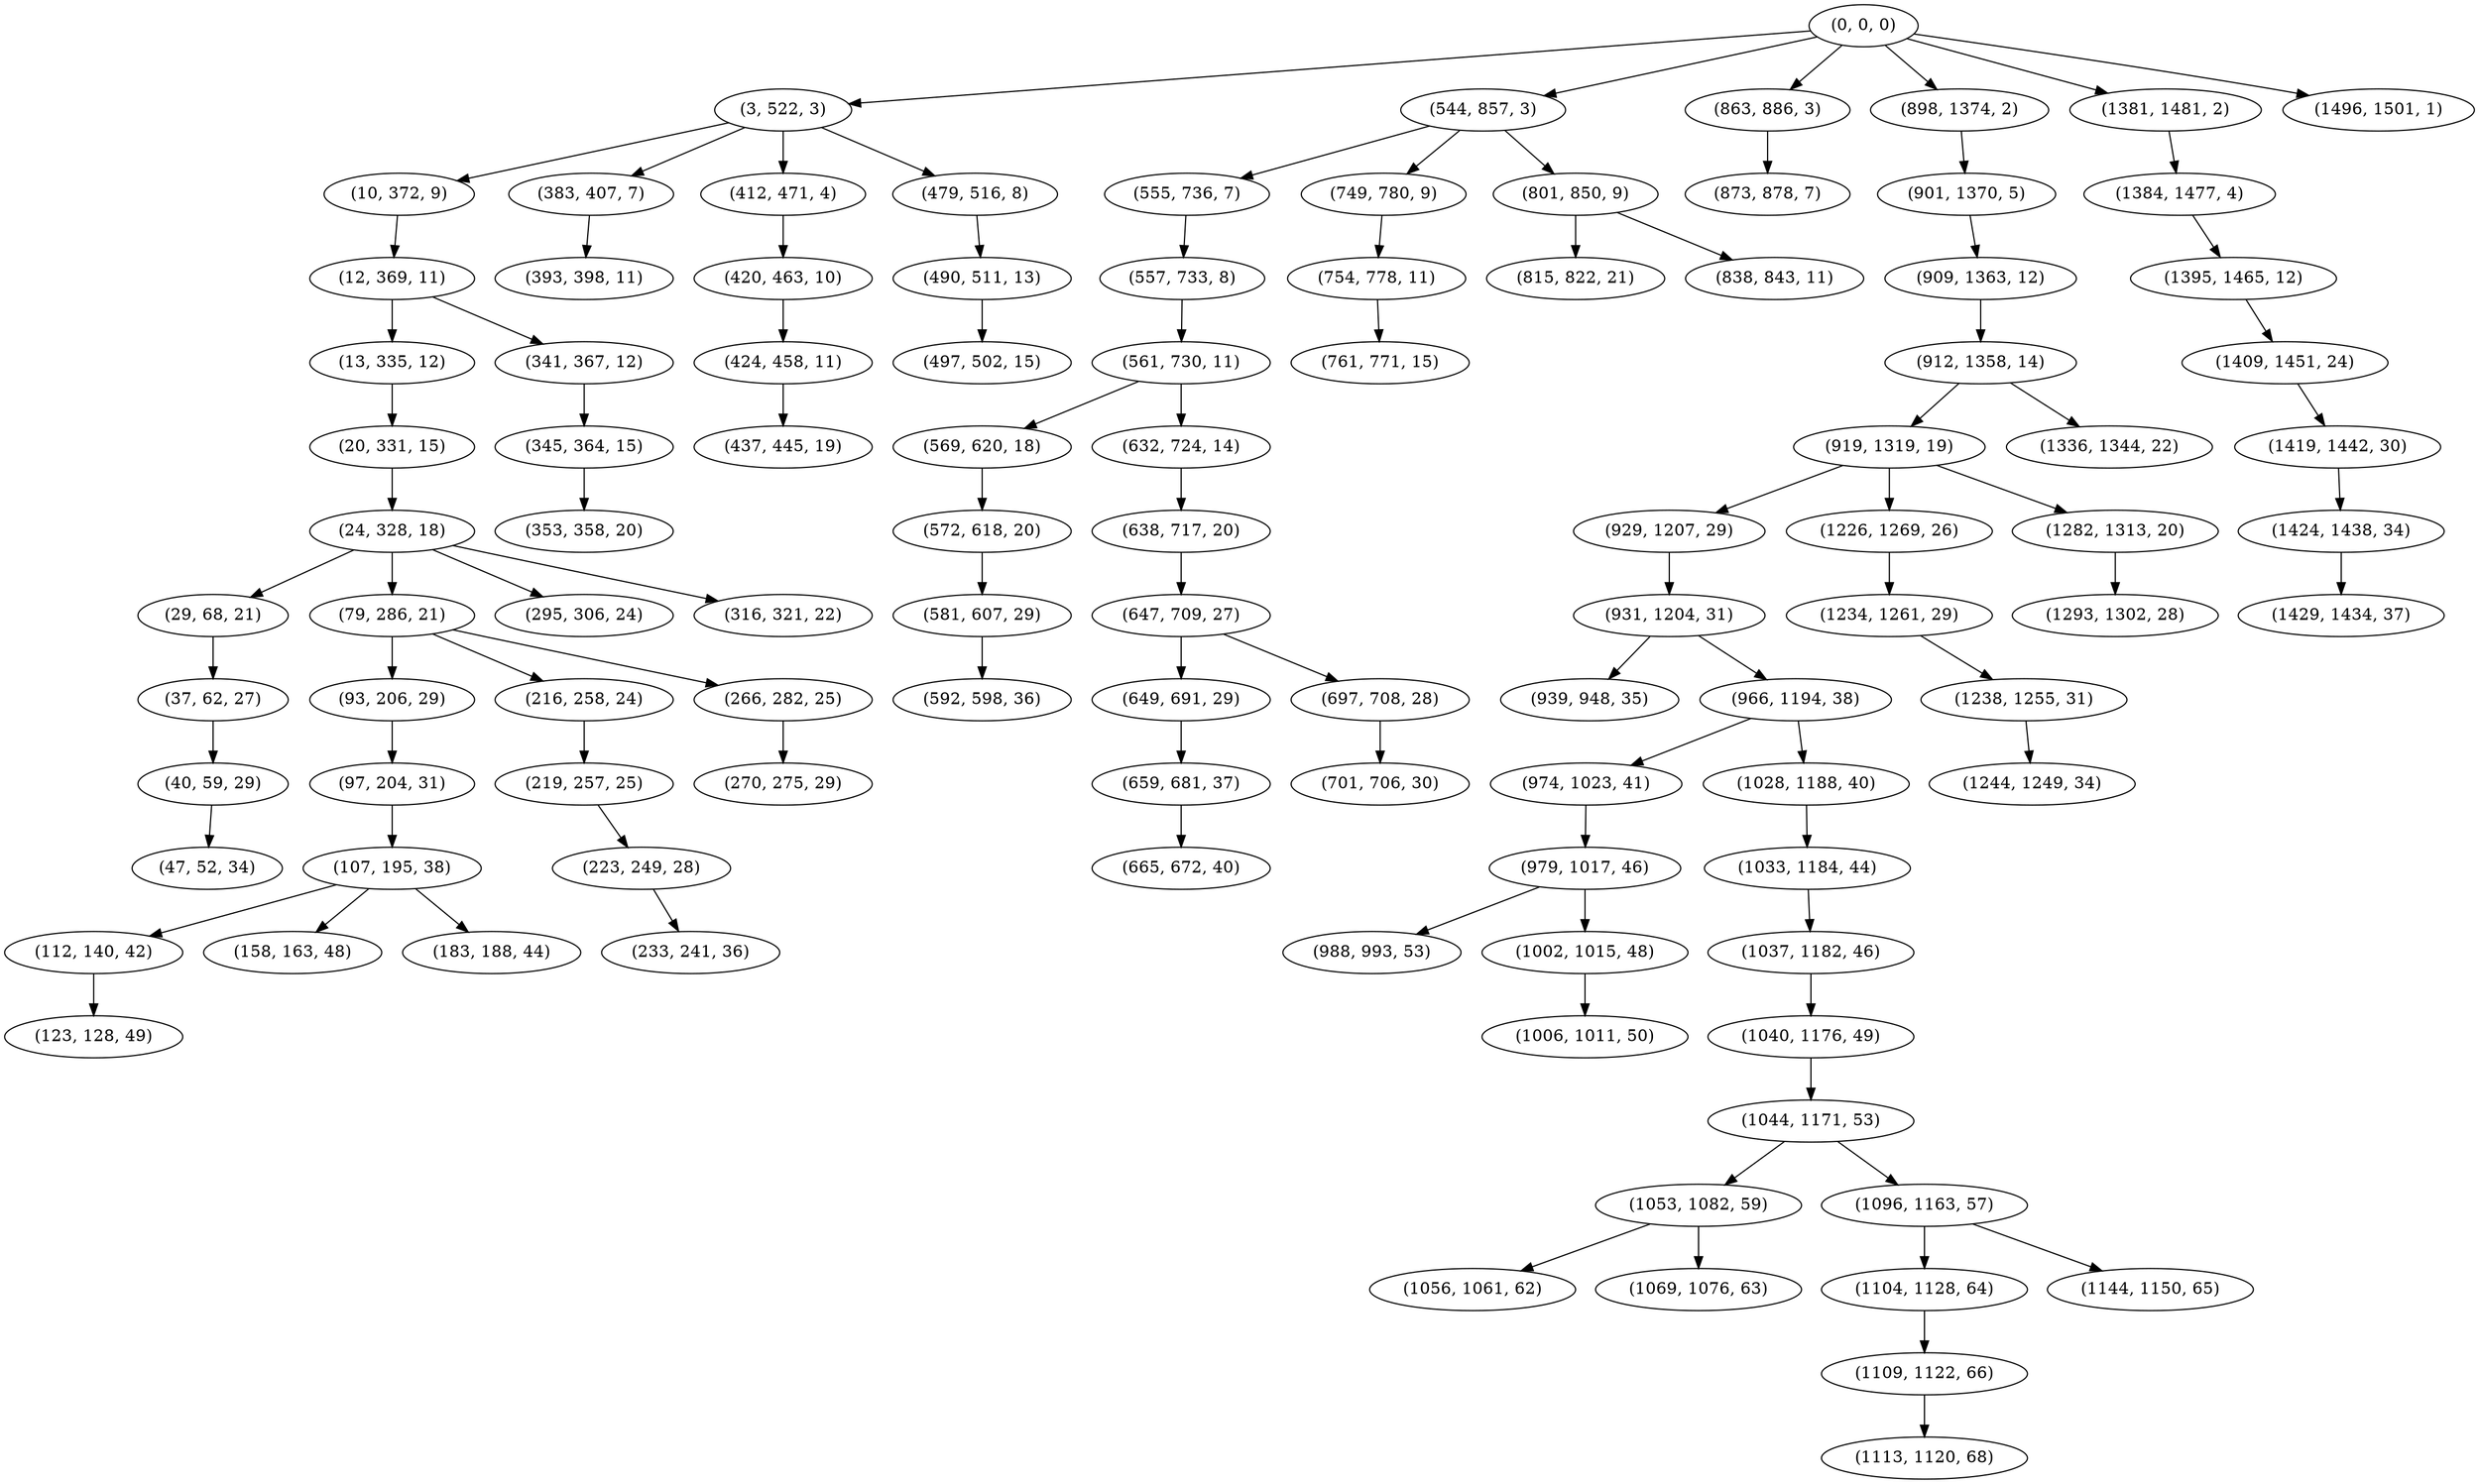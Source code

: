 digraph tree {
    "(0, 0, 0)";
    "(3, 522, 3)";
    "(10, 372, 9)";
    "(12, 369, 11)";
    "(13, 335, 12)";
    "(20, 331, 15)";
    "(24, 328, 18)";
    "(29, 68, 21)";
    "(37, 62, 27)";
    "(40, 59, 29)";
    "(47, 52, 34)";
    "(79, 286, 21)";
    "(93, 206, 29)";
    "(97, 204, 31)";
    "(107, 195, 38)";
    "(112, 140, 42)";
    "(123, 128, 49)";
    "(158, 163, 48)";
    "(183, 188, 44)";
    "(216, 258, 24)";
    "(219, 257, 25)";
    "(223, 249, 28)";
    "(233, 241, 36)";
    "(266, 282, 25)";
    "(270, 275, 29)";
    "(295, 306, 24)";
    "(316, 321, 22)";
    "(341, 367, 12)";
    "(345, 364, 15)";
    "(353, 358, 20)";
    "(383, 407, 7)";
    "(393, 398, 11)";
    "(412, 471, 4)";
    "(420, 463, 10)";
    "(424, 458, 11)";
    "(437, 445, 19)";
    "(479, 516, 8)";
    "(490, 511, 13)";
    "(497, 502, 15)";
    "(544, 857, 3)";
    "(555, 736, 7)";
    "(557, 733, 8)";
    "(561, 730, 11)";
    "(569, 620, 18)";
    "(572, 618, 20)";
    "(581, 607, 29)";
    "(592, 598, 36)";
    "(632, 724, 14)";
    "(638, 717, 20)";
    "(647, 709, 27)";
    "(649, 691, 29)";
    "(659, 681, 37)";
    "(665, 672, 40)";
    "(697, 708, 28)";
    "(701, 706, 30)";
    "(749, 780, 9)";
    "(754, 778, 11)";
    "(761, 771, 15)";
    "(801, 850, 9)";
    "(815, 822, 21)";
    "(838, 843, 11)";
    "(863, 886, 3)";
    "(873, 878, 7)";
    "(898, 1374, 2)";
    "(901, 1370, 5)";
    "(909, 1363, 12)";
    "(912, 1358, 14)";
    "(919, 1319, 19)";
    "(929, 1207, 29)";
    "(931, 1204, 31)";
    "(939, 948, 35)";
    "(966, 1194, 38)";
    "(974, 1023, 41)";
    "(979, 1017, 46)";
    "(988, 993, 53)";
    "(1002, 1015, 48)";
    "(1006, 1011, 50)";
    "(1028, 1188, 40)";
    "(1033, 1184, 44)";
    "(1037, 1182, 46)";
    "(1040, 1176, 49)";
    "(1044, 1171, 53)";
    "(1053, 1082, 59)";
    "(1056, 1061, 62)";
    "(1069, 1076, 63)";
    "(1096, 1163, 57)";
    "(1104, 1128, 64)";
    "(1109, 1122, 66)";
    "(1113, 1120, 68)";
    "(1144, 1150, 65)";
    "(1226, 1269, 26)";
    "(1234, 1261, 29)";
    "(1238, 1255, 31)";
    "(1244, 1249, 34)";
    "(1282, 1313, 20)";
    "(1293, 1302, 28)";
    "(1336, 1344, 22)";
    "(1381, 1481, 2)";
    "(1384, 1477, 4)";
    "(1395, 1465, 12)";
    "(1409, 1451, 24)";
    "(1419, 1442, 30)";
    "(1424, 1438, 34)";
    "(1429, 1434, 37)";
    "(1496, 1501, 1)";
    "(0, 0, 0)" -> "(3, 522, 3)";
    "(0, 0, 0)" -> "(544, 857, 3)";
    "(0, 0, 0)" -> "(863, 886, 3)";
    "(0, 0, 0)" -> "(898, 1374, 2)";
    "(0, 0, 0)" -> "(1381, 1481, 2)";
    "(0, 0, 0)" -> "(1496, 1501, 1)";
    "(3, 522, 3)" -> "(10, 372, 9)";
    "(3, 522, 3)" -> "(383, 407, 7)";
    "(3, 522, 3)" -> "(412, 471, 4)";
    "(3, 522, 3)" -> "(479, 516, 8)";
    "(10, 372, 9)" -> "(12, 369, 11)";
    "(12, 369, 11)" -> "(13, 335, 12)";
    "(12, 369, 11)" -> "(341, 367, 12)";
    "(13, 335, 12)" -> "(20, 331, 15)";
    "(20, 331, 15)" -> "(24, 328, 18)";
    "(24, 328, 18)" -> "(29, 68, 21)";
    "(24, 328, 18)" -> "(79, 286, 21)";
    "(24, 328, 18)" -> "(295, 306, 24)";
    "(24, 328, 18)" -> "(316, 321, 22)";
    "(29, 68, 21)" -> "(37, 62, 27)";
    "(37, 62, 27)" -> "(40, 59, 29)";
    "(40, 59, 29)" -> "(47, 52, 34)";
    "(79, 286, 21)" -> "(93, 206, 29)";
    "(79, 286, 21)" -> "(216, 258, 24)";
    "(79, 286, 21)" -> "(266, 282, 25)";
    "(93, 206, 29)" -> "(97, 204, 31)";
    "(97, 204, 31)" -> "(107, 195, 38)";
    "(107, 195, 38)" -> "(112, 140, 42)";
    "(107, 195, 38)" -> "(158, 163, 48)";
    "(107, 195, 38)" -> "(183, 188, 44)";
    "(112, 140, 42)" -> "(123, 128, 49)";
    "(216, 258, 24)" -> "(219, 257, 25)";
    "(219, 257, 25)" -> "(223, 249, 28)";
    "(223, 249, 28)" -> "(233, 241, 36)";
    "(266, 282, 25)" -> "(270, 275, 29)";
    "(341, 367, 12)" -> "(345, 364, 15)";
    "(345, 364, 15)" -> "(353, 358, 20)";
    "(383, 407, 7)" -> "(393, 398, 11)";
    "(412, 471, 4)" -> "(420, 463, 10)";
    "(420, 463, 10)" -> "(424, 458, 11)";
    "(424, 458, 11)" -> "(437, 445, 19)";
    "(479, 516, 8)" -> "(490, 511, 13)";
    "(490, 511, 13)" -> "(497, 502, 15)";
    "(544, 857, 3)" -> "(555, 736, 7)";
    "(544, 857, 3)" -> "(749, 780, 9)";
    "(544, 857, 3)" -> "(801, 850, 9)";
    "(555, 736, 7)" -> "(557, 733, 8)";
    "(557, 733, 8)" -> "(561, 730, 11)";
    "(561, 730, 11)" -> "(569, 620, 18)";
    "(561, 730, 11)" -> "(632, 724, 14)";
    "(569, 620, 18)" -> "(572, 618, 20)";
    "(572, 618, 20)" -> "(581, 607, 29)";
    "(581, 607, 29)" -> "(592, 598, 36)";
    "(632, 724, 14)" -> "(638, 717, 20)";
    "(638, 717, 20)" -> "(647, 709, 27)";
    "(647, 709, 27)" -> "(649, 691, 29)";
    "(647, 709, 27)" -> "(697, 708, 28)";
    "(649, 691, 29)" -> "(659, 681, 37)";
    "(659, 681, 37)" -> "(665, 672, 40)";
    "(697, 708, 28)" -> "(701, 706, 30)";
    "(749, 780, 9)" -> "(754, 778, 11)";
    "(754, 778, 11)" -> "(761, 771, 15)";
    "(801, 850, 9)" -> "(815, 822, 21)";
    "(801, 850, 9)" -> "(838, 843, 11)";
    "(863, 886, 3)" -> "(873, 878, 7)";
    "(898, 1374, 2)" -> "(901, 1370, 5)";
    "(901, 1370, 5)" -> "(909, 1363, 12)";
    "(909, 1363, 12)" -> "(912, 1358, 14)";
    "(912, 1358, 14)" -> "(919, 1319, 19)";
    "(912, 1358, 14)" -> "(1336, 1344, 22)";
    "(919, 1319, 19)" -> "(929, 1207, 29)";
    "(919, 1319, 19)" -> "(1226, 1269, 26)";
    "(919, 1319, 19)" -> "(1282, 1313, 20)";
    "(929, 1207, 29)" -> "(931, 1204, 31)";
    "(931, 1204, 31)" -> "(939, 948, 35)";
    "(931, 1204, 31)" -> "(966, 1194, 38)";
    "(966, 1194, 38)" -> "(974, 1023, 41)";
    "(966, 1194, 38)" -> "(1028, 1188, 40)";
    "(974, 1023, 41)" -> "(979, 1017, 46)";
    "(979, 1017, 46)" -> "(988, 993, 53)";
    "(979, 1017, 46)" -> "(1002, 1015, 48)";
    "(1002, 1015, 48)" -> "(1006, 1011, 50)";
    "(1028, 1188, 40)" -> "(1033, 1184, 44)";
    "(1033, 1184, 44)" -> "(1037, 1182, 46)";
    "(1037, 1182, 46)" -> "(1040, 1176, 49)";
    "(1040, 1176, 49)" -> "(1044, 1171, 53)";
    "(1044, 1171, 53)" -> "(1053, 1082, 59)";
    "(1044, 1171, 53)" -> "(1096, 1163, 57)";
    "(1053, 1082, 59)" -> "(1056, 1061, 62)";
    "(1053, 1082, 59)" -> "(1069, 1076, 63)";
    "(1096, 1163, 57)" -> "(1104, 1128, 64)";
    "(1096, 1163, 57)" -> "(1144, 1150, 65)";
    "(1104, 1128, 64)" -> "(1109, 1122, 66)";
    "(1109, 1122, 66)" -> "(1113, 1120, 68)";
    "(1226, 1269, 26)" -> "(1234, 1261, 29)";
    "(1234, 1261, 29)" -> "(1238, 1255, 31)";
    "(1238, 1255, 31)" -> "(1244, 1249, 34)";
    "(1282, 1313, 20)" -> "(1293, 1302, 28)";
    "(1381, 1481, 2)" -> "(1384, 1477, 4)";
    "(1384, 1477, 4)" -> "(1395, 1465, 12)";
    "(1395, 1465, 12)" -> "(1409, 1451, 24)";
    "(1409, 1451, 24)" -> "(1419, 1442, 30)";
    "(1419, 1442, 30)" -> "(1424, 1438, 34)";
    "(1424, 1438, 34)" -> "(1429, 1434, 37)";
}
